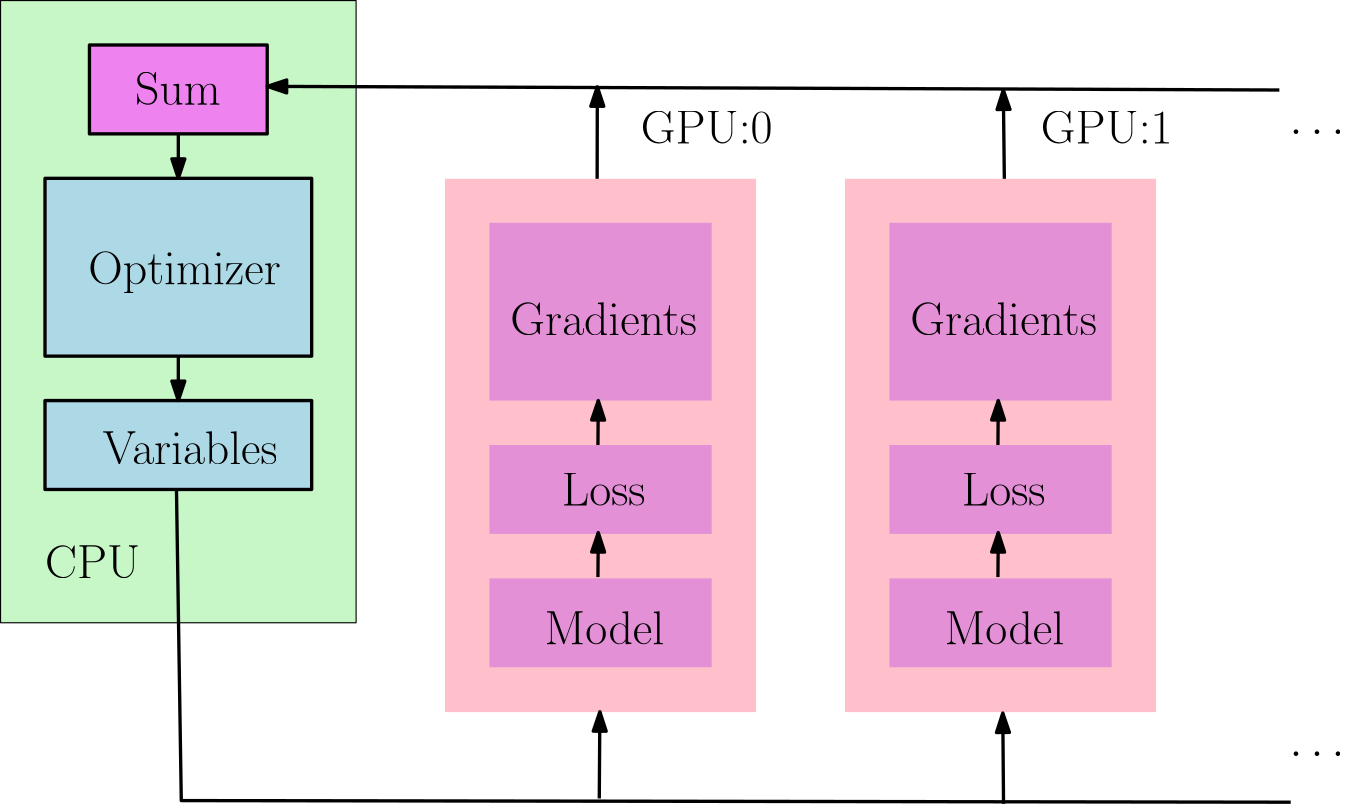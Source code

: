 <?xml version="1.0"?>
<!DOCTYPE ipe SYSTEM "ipe.dtd">
<ipe version="70212" creator="Ipe 7.2.13">
<info created="D:20191024231836" modified="D:20200113074021"/>
<ipestyle name="basic">
<symbol name="arrow/arc(spx)">
<path stroke="sym-stroke" fill="sym-stroke" pen="sym-pen">
0 0 m
-1 0.333 l
-1 -0.333 l
h
</path>
</symbol>
<symbol name="arrow/farc(spx)">
<path stroke="sym-stroke" fill="white" pen="sym-pen">
0 0 m
-1 0.333 l
-1 -0.333 l
h
</path>
</symbol>
<symbol name="arrow/ptarc(spx)">
<path stroke="sym-stroke" fill="sym-stroke" pen="sym-pen">
0 0 m
-1 0.333 l
-0.8 0 l
-1 -0.333 l
h
</path>
</symbol>
<symbol name="arrow/fptarc(spx)">
<path stroke="sym-stroke" fill="white" pen="sym-pen">
0 0 m
-1 0.333 l
-0.8 0 l
-1 -0.333 l
h
</path>
</symbol>
<symbol name="mark/circle(sx)" transformations="translations">
<path fill="sym-stroke">
0.6 0 0 0.6 0 0 e
0.4 0 0 0.4 0 0 e
</path>
</symbol>
<symbol name="mark/disk(sx)" transformations="translations">
<path fill="sym-stroke">
0.6 0 0 0.6 0 0 e
</path>
</symbol>
<symbol name="mark/fdisk(sfx)" transformations="translations">
<group>
<path fill="sym-fill">
0.5 0 0 0.5 0 0 e
</path>
<path fill="sym-stroke" fillrule="eofill">
0.6 0 0 0.6 0 0 e
0.4 0 0 0.4 0 0 e
</path>
</group>
</symbol>
<symbol name="mark/box(sx)" transformations="translations">
<path fill="sym-stroke" fillrule="eofill">
-0.6 -0.6 m
0.6 -0.6 l
0.6 0.6 l
-0.6 0.6 l
h
-0.4 -0.4 m
0.4 -0.4 l
0.4 0.4 l
-0.4 0.4 l
h
</path>
</symbol>
<symbol name="mark/square(sx)" transformations="translations">
<path fill="sym-stroke">
-0.6 -0.6 m
0.6 -0.6 l
0.6 0.6 l
-0.6 0.6 l
h
</path>
</symbol>
<symbol name="mark/fsquare(sfx)" transformations="translations">
<group>
<path fill="sym-fill">
-0.5 -0.5 m
0.5 -0.5 l
0.5 0.5 l
-0.5 0.5 l
h
</path>
<path fill="sym-stroke" fillrule="eofill">
-0.6 -0.6 m
0.6 -0.6 l
0.6 0.6 l
-0.6 0.6 l
h
-0.4 -0.4 m
0.4 -0.4 l
0.4 0.4 l
-0.4 0.4 l
h
</path>
</group>
</symbol>
<symbol name="mark/cross(sx)" transformations="translations">
<group>
<path fill="sym-stroke">
-0.43 -0.57 m
0.57 0.43 l
0.43 0.57 l
-0.57 -0.43 l
h
</path>
<path fill="sym-stroke">
-0.43 0.57 m
0.57 -0.43 l
0.43 -0.57 l
-0.57 0.43 l
h
</path>
</group>
</symbol>
<symbol name="arrow/fnormal(spx)">
<path stroke="sym-stroke" fill="white" pen="sym-pen">
0 0 m
-1 0.333 l
-1 -0.333 l
h
</path>
</symbol>
<symbol name="arrow/pointed(spx)">
<path stroke="sym-stroke" fill="sym-stroke" pen="sym-pen">
0 0 m
-1 0.333 l
-0.8 0 l
-1 -0.333 l
h
</path>
</symbol>
<symbol name="arrow/fpointed(spx)">
<path stroke="sym-stroke" fill="white" pen="sym-pen">
0 0 m
-1 0.333 l
-0.8 0 l
-1 -0.333 l
h
</path>
</symbol>
<symbol name="arrow/linear(spx)">
<path stroke="sym-stroke" pen="sym-pen">
-1 0.333 m
0 0 l
-1 -0.333 l
</path>
</symbol>
<symbol name="arrow/fdouble(spx)">
<path stroke="sym-stroke" fill="white" pen="sym-pen">
0 0 m
-1 0.333 l
-1 -0.333 l
h
-1 0 m
-2 0.333 l
-2 -0.333 l
h
</path>
</symbol>
<symbol name="arrow/double(spx)">
<path stroke="sym-stroke" fill="sym-stroke" pen="sym-pen">
0 0 m
-1 0.333 l
-1 -0.333 l
h
-1 0 m
-2 0.333 l
-2 -0.333 l
h
</path>
</symbol>
<pen name="heavier" value="0.8"/>
<pen name="fat" value="1.2"/>
<pen name="ultrafat" value="2"/>
<symbolsize name="large" value="5"/>
<symbolsize name="small" value="2"/>
<symbolsize name="tiny" value="1.1"/>
<arrowsize name="large" value="10"/>
<arrowsize name="small" value="5"/>
<arrowsize name="tiny" value="3"/>
<color name="red" value="1 0 0"/>
<color name="green" value="0 1 0"/>
<color name="blue" value="0 0 1"/>
<color name="yellow" value="1 1 0"/>
<color name="orange" value="1 0.647 0"/>
<color name="gold" value="1 0.843 0"/>
<color name="purple" value="0.627 0.125 0.941"/>
<color name="gray" value="0.745"/>
<color name="brown" value="0.647 0.165 0.165"/>
<color name="navy" value="0 0 0.502"/>
<color name="pink" value="1 0.753 0.796"/>
<color name="seagreen" value="0.18 0.545 0.341"/>
<color name="turquoise" value="0.251 0.878 0.816"/>
<color name="violet" value="0.933 0.51 0.933"/>
<color name="darkblue" value="0 0 0.545"/>
<color name="darkcyan" value="0 0.545 0.545"/>
<color name="darkgray" value="0.663"/>
<color name="darkgreen" value="0 0.392 0"/>
<color name="darkmagenta" value="0.545 0 0.545"/>
<color name="darkorange" value="1 0.549 0"/>
<color name="darkred" value="0.545 0 0"/>
<color name="lightblue" value="0.678 0.847 0.902"/>
<color name="lightcyan" value="0.878 1 1"/>
<color name="lightgray" value="0.827"/>
<color name="lightgreen" value="0.565 0.933 0.565"/>
<color name="lightyellow" value="1 1 0.878"/>
<dashstyle name="dashed" value="[4] 0"/>
<dashstyle name="dotted" value="[1 3] 0"/>
<dashstyle name="dash dotted" value="[4 2 1 2] 0"/>
<dashstyle name="dash dot dotted" value="[4 2 1 2 1 2] 0"/>
<textsize name="large" value="\large"/>
<textsize name="Large" value="\Large"/>
<textsize name="LARGE" value="\LARGE"/>
<textsize name="huge" value="\huge"/>
<textsize name="Huge" value="\Huge"/>
<textsize name="small" value="\small"/>
<textsize name="footnote" value="\footnotesize"/>
<textsize name="tiny" value="\tiny"/>
<textstyle name="center" begin="\begin{center}" end="\end{center}"/>
<textstyle name="itemize" begin="\begin{itemize}" end="\end{itemize}"/>
<textstyle name="item" begin="\begin{itemize}\item{}" end="\end{itemize}"/>
<gridsize name="4 pts" value="4"/>
<gridsize name="8 pts (~3 mm)" value="8"/>
<gridsize name="16 pts (~6 mm)" value="16"/>
<gridsize name="32 pts (~12 mm)" value="32"/>
<gridsize name="10 pts (~3.5 mm)" value="10"/>
<gridsize name="20 pts (~7 mm)" value="20"/>
<gridsize name="14 pts (~5 mm)" value="14"/>
<gridsize name="28 pts (~10 mm)" value="28"/>
<gridsize name="56 pts (~20 mm)" value="56"/>
<anglesize name="90 deg" value="90"/>
<anglesize name="60 deg" value="60"/>
<anglesize name="45 deg" value="45"/>
<anglesize name="30 deg" value="30"/>
<anglesize name="22.5 deg" value="22.5"/>
<opacity name="10%" value="0.1"/>
<opacity name="30%" value="0.3"/>
<opacity name="50%" value="0.5"/>
<opacity name="75%" value="0.75"/>
<tiling name="falling" angle="-60" step="4" width="1"/>
<tiling name="rising" angle="30" step="4" width="1"/>
</ipestyle>
<page>
<layer name="alpha"/>
<view layers="alpha" active="alpha"/>
<path layer="alpha" matrix="1 0 0 1 16 -0.15912" fill="pink">
192 768 m
192 576 l
304 576 l
304 768 l
h
</path>
<path matrix="1 0 0 1 16 0" fill="purple" opacity="30%" stroke-opacity="opaque">
208 672 m
208 640 l
288 640 l
288 672 l
h
</path>
<path matrix="1 0 0 1 16 0" fill="purple" opacity="30%" stroke-opacity="opaque">
208 624 m
208 592 l
288 592 l
288 624 l
h
</path>
<path matrix="1 0 0 1 16 0" fill="purple" opacity="30%" stroke-opacity="opaque">
208 752 m
208 688 l
288 688 l
288 752 l
h
</path>
<path matrix="1 0 0 1 16 0" stroke="black" pen="fat" arrow="normal/normal">
247.056 672 m
247.179 688 l
</path>
<path matrix="1 0 0 1 16 -47.5321" stroke="black" pen="fat" arrow="normal/normal">
247.056 672 m
247.179 688 l
</path>
<text matrix="1 0 0 1 -8.4718 -8.46204" transformations="translations" pos="240 720" stroke="black" type="label" width="67.211" height="11.955" depth="0" valign="baseline" size="LARGE">Gradients</text>
<text matrix="1 0 0 1 10.0197 -69.794" transformations="translations" pos="240 720" stroke="black" type="label" width="30.184" height="11.761" depth="0" valign="baseline" size="LARGE">Loss</text>
<text matrix="1 0 0 1 3.8509 -119.7" transformations="translations" pos="240 720" stroke="black" type="label" width="43.067" height="11.955" depth="0" valign="baseline" size="LARGE">Model</text>
<text matrix="1 0 0 1 2.4566 -6.13263" transformations="translations" pos="276.021 786.644" stroke="black" type="label" width="47.447" height="11.761" depth="0" valign="baseline" size="LARGE">GPU:0</text>
<path matrix="1 0 0 1 160 -0.15912" fill="pink">
192 768 m
192 576 l
304 576 l
304 768 l
h
</path>
<path matrix="1 0 0 1 160 0" fill="purple" opacity="30%" stroke-opacity="opaque">
208 672 m
208 640 l
288 640 l
288 672 l
h
</path>
<path matrix="1 0 0 1 160 0" fill="purple" opacity="30%" stroke-opacity="opaque">
208 624 m
208 592 l
288 592 l
288 624 l
h
</path>
<path matrix="1 0 0 1 160 0" fill="purple" opacity="30%" stroke-opacity="opaque">
208 752 m
208 688 l
288 688 l
288 752 l
h
</path>
<path matrix="1 0 0 1 160 0" stroke="black" pen="fat" arrow="normal/normal">
247.056 672 m
247.179 688 l
</path>
<path matrix="1 0 0 1 160 -47.5321" stroke="black" pen="fat" arrow="normal/normal">
247.056 672 m
247.179 688 l
</path>
<text matrix="1 0 0 1 135.528 -8.46204" transformations="translations" pos="240 720" stroke="black" type="label" width="67.211" height="11.955" depth="0" valign="baseline" size="LARGE">Gradients</text>
<text matrix="1 0 0 1 154.02 -69.794" transformations="translations" pos="240 720" stroke="black" type="label" width="30.184" height="11.761" depth="0" valign="baseline" size="LARGE">Loss</text>
<text matrix="1 0 0 1 147.851 -119.7" transformations="translations" pos="240 720" stroke="black" type="label" width="43.067" height="11.955" depth="0" valign="baseline" size="LARGE">Model</text>
<text matrix="1 0 0 1 146.457 -6.13263" transformations="translations" pos="276.021 786.644" stroke="black" type="label" width="47.447" height="11.761" depth="0" valign="baseline" size="LARGE">GPU:1</text>
<path matrix="1 0 0 1 16 0" stroke="black" pen="fat">
256 720 m
256 720 l
256 720 l
256 720 l
h
</path>
<path matrix="1 0 0 1 8.03618 0.879072" stroke="black" pen="fat" arrow="normal/normal">
255.505 543.871 m
255.711 575.095 l
</path>
<path matrix="1 0 0 1.06954 -8.28206 -40.1777" stroke="black" pen="fat" arrow="normal/normal">
417.356 545.082 m
417.082 575.661 l
</path>
<path matrix="1 0 0 1 14.5575 0" stroke="black" fill="violet" pen="fat" arrow="normal/normal">
248.215 767.841 m
248.28 800.954 l
</path>
<path stroke="black" fill="violet" pen="fat" arrow="normal/normal">
409.364 767.841 m
408.996 799.801 l
</path>
<path matrix="1 0 0 1.55556 0 -462.222" stroke="black" fill="lightgreen" opacity="50%" stroke-opacity="opaque">
48 832 m
48 688 l
176 688 l
176 832 l
h
</path>
<path matrix="1 0 0 1 0 -48" stroke="black" fill="lightblue" pen="fat">
64 736 m
64 704 l
160 704 l
160 736 l
h
</path>
<text matrix="1 0 0 1 -155.231 -54.9074" transformations="translations" pos="240 720" stroke="black" type="label" width="63.046" height="11.955" depth="0" valign="baseline" size="LARGE">Variables</text>
<path matrix="1.31509 0 0 0.701098 -35.0774 162.427" stroke="black" pen="fat">
111.325 704.191 m
112.645 544.242 l
112.645 544.242 l
416.349 543.412 l
</path>
<path stroke="black" fill="violet" pen="fat">
80 816 m
80 784 l
144 784 l
144 816 l
h
</path>
<path matrix="1.375 0 0 1 -54 0" stroke="black" fill="violet" pen="fat" arrow="normal/normal">
408.996 799.801 m
144 801.111 l
</path>
<text matrix="1 0 0 1 0 -128" transformations="translations" pos="64 752" stroke="black" type="label" width="34.244" height="11.761" depth="0" valign="baseline" size="LARGE">CPU</text>
<path matrix="1 0 0 2 0 -704" stroke="black" fill="lightblue" pen="fat">
64 736 m
64 704 l
160 704 l
160 736 l
h
</path>
<text matrix="1 0 0 1 -0.386061 -6.10133" transformations="translations" pos="80 736" stroke="black" type="label" width="69.259" height="11.76" depth="3.35" valign="baseline" size="LARGE">Optimizer</text>
<text transformations="translations" pos="512 560" stroke="black" type="label" width="19.786" height="1.674" depth="0" valign="baseline" size="LARGE" style="math">\ldots</text>
<text matrix="1 0 0 1 0 224" transformations="translations" pos="512 560" stroke="black" type="label" width="19.786" height="1.674" depth="0" valign="baseline" size="LARGE" style="math">\ldots</text>
<path stroke="black" pen="fat" arrow="normal/normal">
112 784 m
112 768 l
</path>
<path stroke="black" pen="fat" arrow="normal/normal">
112 704 m
112 688 l
</path>
<text matrix="1 0 0 1 0.362584 -5.54572" transformations="translations" pos="96 800" stroke="black" type="label" width="30.881" height="11.761" depth="0" valign="baseline" size="LARGE">Sum</text>
</page>
</ipe>
